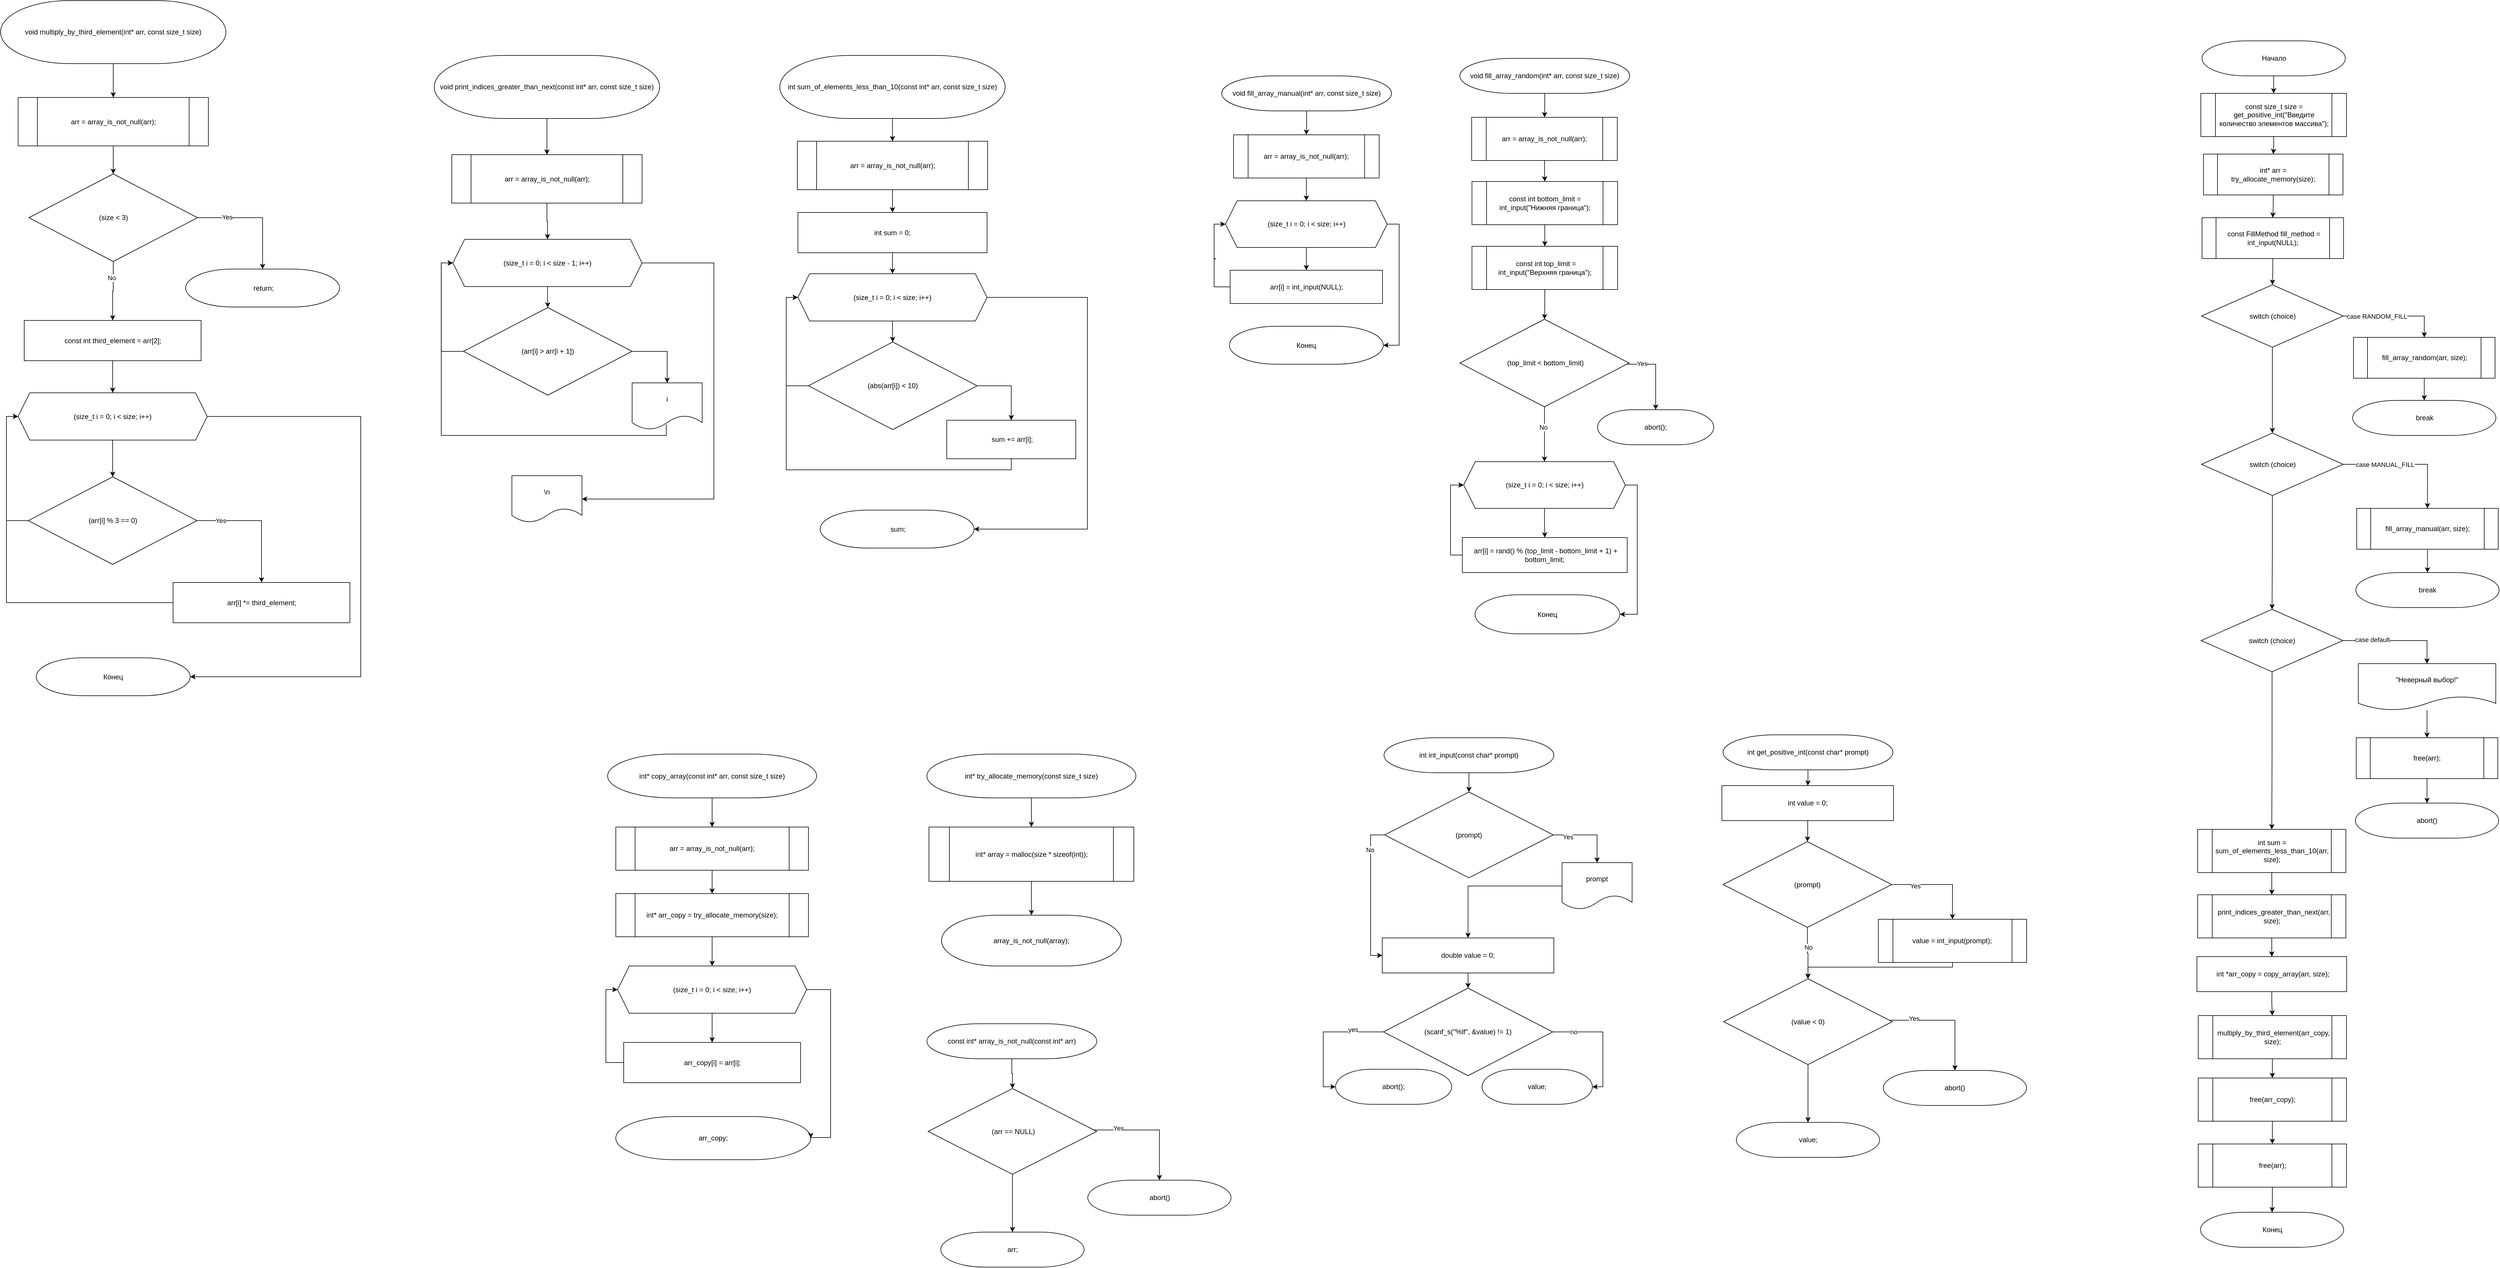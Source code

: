 <mxfile version="24.7.17">
  <diagram name="Страница — 1" id="hPPcrUByunXkYxeMK2Q-">
    <mxGraphModel dx="5378" dy="1770" grid="0" gridSize="10" guides="1" tooltips="1" connect="1" arrows="1" fold="1" page="0" pageScale="1" pageWidth="827" pageHeight="1169" math="0" shadow="0">
      <root>
        <mxCell id="0" />
        <mxCell id="1" parent="0" />
        <mxCell id="oDRff6TJp-jYX63QM0Q1-1" value="" style="edgeStyle=orthogonalEdgeStyle;rounded=0;orthogonalLoop=1;jettySize=auto;html=1;" parent="1" source="oDRff6TJp-jYX63QM0Q1-2" target="oDRff6TJp-jYX63QM0Q1-6" edge="1">
          <mxGeometry relative="1" as="geometry" />
        </mxCell>
        <mxCell id="oDRff6TJp-jYX63QM0Q1-2" value="const size_t size = get_positive_int(&quot;Введите количество элементов массива&quot;);" style="shape=process;whiteSpace=wrap;html=1;backgroundOutline=1;" parent="1" vertex="1">
          <mxGeometry x="1458.5" y="305" width="249.5" height="74" as="geometry" />
        </mxCell>
        <mxCell id="oDRff6TJp-jYX63QM0Q1-3" value="" style="edgeStyle=orthogonalEdgeStyle;rounded=0;orthogonalLoop=1;jettySize=auto;html=1;" parent="1" source="oDRff6TJp-jYX63QM0Q1-4" target="oDRff6TJp-jYX63QM0Q1-2" edge="1">
          <mxGeometry relative="1" as="geometry" />
        </mxCell>
        <mxCell id="oDRff6TJp-jYX63QM0Q1-4" value="Начало" style="strokeWidth=1;html=1;shape=mxgraph.flowchart.terminator;whiteSpace=wrap;" parent="1" vertex="1">
          <mxGeometry x="1460.5" y="215" width="245.5" height="60" as="geometry" />
        </mxCell>
        <mxCell id="oDRff6TJp-jYX63QM0Q1-5" value="" style="edgeStyle=orthogonalEdgeStyle;rounded=0;orthogonalLoop=1;jettySize=auto;html=1;" parent="1" source="oDRff6TJp-jYX63QM0Q1-6" target="oDRff6TJp-jYX63QM0Q1-8" edge="1">
          <mxGeometry relative="1" as="geometry" />
        </mxCell>
        <mxCell id="oDRff6TJp-jYX63QM0Q1-6" value="int* arr = try_allocate_memory(size);" style="shape=process;whiteSpace=wrap;html=1;backgroundOutline=1;" parent="1" vertex="1">
          <mxGeometry x="1463" y="409" width="239" height="70" as="geometry" />
        </mxCell>
        <mxCell id="oDRff6TJp-jYX63QM0Q1-49" style="edgeStyle=orthogonalEdgeStyle;rounded=0;orthogonalLoop=1;jettySize=auto;html=1;entryX=0.5;entryY=0;entryDx=0;entryDy=0;" parent="1" source="oDRff6TJp-jYX63QM0Q1-8" target="oDRff6TJp-jYX63QM0Q1-14" edge="1">
          <mxGeometry relative="1" as="geometry" />
        </mxCell>
        <mxCell id="oDRff6TJp-jYX63QM0Q1-8" value="&amp;nbsp;const FillMethod fill_method = int_input(NULL);" style="shape=process;whiteSpace=wrap;html=1;backgroundOutline=1;" parent="1" vertex="1">
          <mxGeometry x="1460.5" y="518" width="242.5" height="70" as="geometry" />
        </mxCell>
        <mxCell id="oDRff6TJp-jYX63QM0Q1-11" style="edgeStyle=orthogonalEdgeStyle;rounded=0;orthogonalLoop=1;jettySize=auto;html=1;entryX=0.5;entryY=0;entryDx=0;entryDy=0;" parent="1" source="oDRff6TJp-jYX63QM0Q1-14" target="oDRff6TJp-jYX63QM0Q1-16" edge="1">
          <mxGeometry relative="1" as="geometry" />
        </mxCell>
        <mxCell id="oDRff6TJp-jYX63QM0Q1-12" value="case RANDOM_FILL" style="edgeLabel;html=1;align=center;verticalAlign=middle;resizable=0;points=[];" parent="oDRff6TJp-jYX63QM0Q1-11" vertex="1" connectable="0">
          <mxGeometry x="-0.552" relative="1" as="geometry">
            <mxPoint x="18" as="offset" />
          </mxGeometry>
        </mxCell>
        <mxCell id="oDRff6TJp-jYX63QM0Q1-13" style="edgeStyle=orthogonalEdgeStyle;rounded=0;orthogonalLoop=1;jettySize=auto;html=1;entryX=0.5;entryY=0;entryDx=0;entryDy=0;" parent="1" source="oDRff6TJp-jYX63QM0Q1-14" target="oDRff6TJp-jYX63QM0Q1-21" edge="1">
          <mxGeometry relative="1" as="geometry" />
        </mxCell>
        <mxCell id="oDRff6TJp-jYX63QM0Q1-14" value="switch (choice)" style="rhombus;whiteSpace=wrap;html=1;" parent="1" vertex="1">
          <mxGeometry x="1459.5" y="633" width="243" height="107" as="geometry" />
        </mxCell>
        <mxCell id="oDRff6TJp-jYX63QM0Q1-15" value="" style="edgeStyle=orthogonalEdgeStyle;rounded=0;orthogonalLoop=1;jettySize=auto;html=1;" parent="1" source="oDRff6TJp-jYX63QM0Q1-16" target="oDRff6TJp-jYX63QM0Q1-17" edge="1">
          <mxGeometry relative="1" as="geometry" />
        </mxCell>
        <mxCell id="oDRff6TJp-jYX63QM0Q1-16" value="fill_array_random(arr, size);" style="shape=process;whiteSpace=wrap;html=1;backgroundOutline=1;" parent="1" vertex="1">
          <mxGeometry x="1720" y="723" width="242.5" height="70" as="geometry" />
        </mxCell>
        <mxCell id="oDRff6TJp-jYX63QM0Q1-17" value="break" style="strokeWidth=1;html=1;shape=mxgraph.flowchart.terminator;whiteSpace=wrap;" parent="1" vertex="1">
          <mxGeometry x="1718.5" y="831" width="245.5" height="60" as="geometry" />
        </mxCell>
        <mxCell id="oDRff6TJp-jYX63QM0Q1-18" style="edgeStyle=orthogonalEdgeStyle;rounded=0;orthogonalLoop=1;jettySize=auto;html=1;entryX=0.5;entryY=0;entryDx=0;entryDy=0;" parent="1" source="oDRff6TJp-jYX63QM0Q1-21" target="oDRff6TJp-jYX63QM0Q1-23" edge="1">
          <mxGeometry relative="1" as="geometry" />
        </mxCell>
        <mxCell id="oDRff6TJp-jYX63QM0Q1-19" value="case&amp;nbsp;MANUAL_FILL" style="edgeLabel;html=1;align=center;verticalAlign=middle;resizable=0;points=[];" parent="oDRff6TJp-jYX63QM0Q1-18" vertex="1" connectable="0">
          <mxGeometry x="-0.607" y="-1" relative="1" as="geometry">
            <mxPoint x="28" y="-1" as="offset" />
          </mxGeometry>
        </mxCell>
        <mxCell id="oDRff6TJp-jYX63QM0Q1-20" style="edgeStyle=orthogonalEdgeStyle;rounded=0;orthogonalLoop=1;jettySize=auto;html=1;entryX=0.5;entryY=0;entryDx=0;entryDy=0;" parent="1" source="oDRff6TJp-jYX63QM0Q1-21" target="oDRff6TJp-jYX63QM0Q1-34" edge="1">
          <mxGeometry relative="1" as="geometry">
            <mxPoint x="1581" y="1181" as="targetPoint" />
          </mxGeometry>
        </mxCell>
        <mxCell id="oDRff6TJp-jYX63QM0Q1-21" value="switch (choice)" style="rhombus;whiteSpace=wrap;html=1;" parent="1" vertex="1">
          <mxGeometry x="1459.5" y="887" width="243" height="107" as="geometry" />
        </mxCell>
        <mxCell id="oDRff6TJp-jYX63QM0Q1-22" value="" style="edgeStyle=orthogonalEdgeStyle;rounded=0;orthogonalLoop=1;jettySize=auto;html=1;" parent="1" source="oDRff6TJp-jYX63QM0Q1-23" target="oDRff6TJp-jYX63QM0Q1-24" edge="1">
          <mxGeometry relative="1" as="geometry" />
        </mxCell>
        <mxCell id="oDRff6TJp-jYX63QM0Q1-23" value="fill_array_manual(arr, size);" style="shape=process;whiteSpace=wrap;html=1;backgroundOutline=1;" parent="1" vertex="1">
          <mxGeometry x="1725.5" y="1016" width="242.5" height="70" as="geometry" />
        </mxCell>
        <mxCell id="oDRff6TJp-jYX63QM0Q1-24" value="break" style="strokeWidth=1;html=1;shape=mxgraph.flowchart.terminator;whiteSpace=wrap;" parent="1" vertex="1">
          <mxGeometry x="1724" y="1126" width="245.5" height="60" as="geometry" />
        </mxCell>
        <mxCell id="oDRff6TJp-jYX63QM0Q1-32" style="edgeStyle=orthogonalEdgeStyle;rounded=0;orthogonalLoop=1;jettySize=auto;html=1;entryX=0.5;entryY=0;entryDx=0;entryDy=0;" parent="1" source="oDRff6TJp-jYX63QM0Q1-34" target="oDRff6TJp-jYX63QM0Q1-37" edge="1">
          <mxGeometry relative="1" as="geometry" />
        </mxCell>
        <mxCell id="oDRff6TJp-jYX63QM0Q1-33" value="case&amp;nbsp;default" style="edgeLabel;html=1;align=center;verticalAlign=middle;resizable=0;points=[];" parent="oDRff6TJp-jYX63QM0Q1-32" vertex="1" connectable="0">
          <mxGeometry x="-0.46" y="2" relative="1" as="geometry">
            <mxPoint as="offset" />
          </mxGeometry>
        </mxCell>
        <mxCell id="oDRff6TJp-jYX63QM0Q1-48" style="edgeStyle=orthogonalEdgeStyle;rounded=0;orthogonalLoop=1;jettySize=auto;html=1;entryX=0.5;entryY=0;entryDx=0;entryDy=0;" parent="1" source="oDRff6TJp-jYX63QM0Q1-34" target="oDRff6TJp-jYX63QM0Q1-42" edge="1">
          <mxGeometry relative="1" as="geometry" />
        </mxCell>
        <mxCell id="oDRff6TJp-jYX63QM0Q1-34" value="switch (choice)" style="rhombus;whiteSpace=wrap;html=1;" parent="1" vertex="1">
          <mxGeometry x="1459" y="1189" width="243" height="107" as="geometry" />
        </mxCell>
        <mxCell id="oDRff6TJp-jYX63QM0Q1-35" value="abort()" style="strokeWidth=1;html=1;shape=mxgraph.flowchart.terminator;whiteSpace=wrap;" parent="1" vertex="1">
          <mxGeometry x="1723.25" y="1521" width="245.5" height="60" as="geometry" />
        </mxCell>
        <mxCell id="oDRff6TJp-jYX63QM0Q1-39" value="" style="edgeStyle=orthogonalEdgeStyle;rounded=0;orthogonalLoop=1;jettySize=auto;html=1;" parent="1" source="oDRff6TJp-jYX63QM0Q1-37" target="oDRff6TJp-jYX63QM0Q1-38" edge="1">
          <mxGeometry relative="1" as="geometry" />
        </mxCell>
        <mxCell id="oDRff6TJp-jYX63QM0Q1-37" value="&quot;Неверный выбор!&quot;" style="shape=document;whiteSpace=wrap;html=1;boundedLbl=1;" parent="1" vertex="1">
          <mxGeometry x="1728.25" y="1282" width="235.5" height="80" as="geometry" />
        </mxCell>
        <mxCell id="oDRff6TJp-jYX63QM0Q1-40" value="" style="edgeStyle=orthogonalEdgeStyle;rounded=0;orthogonalLoop=1;jettySize=auto;html=1;" parent="1" source="oDRff6TJp-jYX63QM0Q1-38" target="oDRff6TJp-jYX63QM0Q1-35" edge="1">
          <mxGeometry relative="1" as="geometry" />
        </mxCell>
        <mxCell id="oDRff6TJp-jYX63QM0Q1-38" value="free(arr);" style="shape=process;whiteSpace=wrap;html=1;backgroundOutline=1;" parent="1" vertex="1">
          <mxGeometry x="1724.75" y="1409" width="242.5" height="70" as="geometry" />
        </mxCell>
        <mxCell id="SuWCMkgDWaGA-AktDyC3-1" value="" style="edgeStyle=orthogonalEdgeStyle;rounded=0;orthogonalLoop=1;jettySize=auto;html=1;" edge="1" parent="1" source="oDRff6TJp-jYX63QM0Q1-42" target="oDRff6TJp-jYX63QM0Q1-43">
          <mxGeometry relative="1" as="geometry" />
        </mxCell>
        <mxCell id="oDRff6TJp-jYX63QM0Q1-42" value="int sum = sum_of_elements_less_than_10(arr, size);" style="shape=process;whiteSpace=wrap;html=1;backgroundOutline=1;" parent="1" vertex="1">
          <mxGeometry x="1453" y="1566" width="254" height="74" as="geometry" />
        </mxCell>
        <mxCell id="SuWCMkgDWaGA-AktDyC3-2" value="" style="edgeStyle=orthogonalEdgeStyle;rounded=0;orthogonalLoop=1;jettySize=auto;html=1;" edge="1" parent="1" source="oDRff6TJp-jYX63QM0Q1-43" target="oDRff6TJp-jYX63QM0Q1-45">
          <mxGeometry relative="1" as="geometry" />
        </mxCell>
        <mxCell id="oDRff6TJp-jYX63QM0Q1-43" value="&amp;nbsp; print_indices_greater_than_next(arr, size);" style="shape=process;whiteSpace=wrap;html=1;backgroundOutline=1;" parent="1" vertex="1">
          <mxGeometry x="1453" y="1678" width="254" height="74" as="geometry" />
        </mxCell>
        <mxCell id="SuWCMkgDWaGA-AktDyC3-4" value="" style="edgeStyle=orthogonalEdgeStyle;rounded=0;orthogonalLoop=1;jettySize=auto;html=1;" edge="1" parent="1" source="oDRff6TJp-jYX63QM0Q1-44" target="oDRff6TJp-jYX63QM0Q1-46">
          <mxGeometry relative="1" as="geometry" />
        </mxCell>
        <mxCell id="oDRff6TJp-jYX63QM0Q1-44" value="&amp;nbsp;multiply_by_third_element(arr_copy, size);" style="shape=process;whiteSpace=wrap;html=1;backgroundOutline=1;" parent="1" vertex="1">
          <mxGeometry x="1454" y="1885" width="254" height="74" as="geometry" />
        </mxCell>
        <mxCell id="SuWCMkgDWaGA-AktDyC3-3" value="" style="edgeStyle=orthogonalEdgeStyle;rounded=0;orthogonalLoop=1;jettySize=auto;html=1;" edge="1" parent="1" source="oDRff6TJp-jYX63QM0Q1-45" target="oDRff6TJp-jYX63QM0Q1-44">
          <mxGeometry relative="1" as="geometry" />
        </mxCell>
        <mxCell id="oDRff6TJp-jYX63QM0Q1-45" value="&amp;nbsp;int *arr_copy = copy_array(arr, size);" style="rounded=0;whiteSpace=wrap;html=1;" parent="1" vertex="1">
          <mxGeometry x="1451.75" y="1784" width="256.5" height="60" as="geometry" />
        </mxCell>
        <mxCell id="SuWCMkgDWaGA-AktDyC3-5" value="" style="edgeStyle=orthogonalEdgeStyle;rounded=0;orthogonalLoop=1;jettySize=auto;html=1;" edge="1" parent="1" source="oDRff6TJp-jYX63QM0Q1-46" target="oDRff6TJp-jYX63QM0Q1-47">
          <mxGeometry relative="1" as="geometry" />
        </mxCell>
        <mxCell id="oDRff6TJp-jYX63QM0Q1-46" value="free(arr_copy);" style="shape=process;whiteSpace=wrap;html=1;backgroundOutline=1;" parent="1" vertex="1">
          <mxGeometry x="1454" y="1992" width="254" height="74" as="geometry" />
        </mxCell>
        <mxCell id="SuWCMkgDWaGA-AktDyC3-7" value="" style="edgeStyle=orthogonalEdgeStyle;rounded=0;orthogonalLoop=1;jettySize=auto;html=1;" edge="1" parent="1" source="oDRff6TJp-jYX63QM0Q1-47" target="SuWCMkgDWaGA-AktDyC3-6">
          <mxGeometry relative="1" as="geometry" />
        </mxCell>
        <mxCell id="oDRff6TJp-jYX63QM0Q1-47" value="free(arr);" style="shape=process;whiteSpace=wrap;html=1;backgroundOutline=1;" parent="1" vertex="1">
          <mxGeometry x="1454" y="2105" width="254" height="74" as="geometry" />
        </mxCell>
        <mxCell id="oDRff6TJp-jYX63QM0Q1-50" style="edgeStyle=orthogonalEdgeStyle;rounded=0;orthogonalLoop=1;jettySize=auto;html=1;entryX=1;entryY=0.5;entryDx=0;entryDy=0;exitX=1;exitY=0.5;exitDx=0;exitDy=0;entryPerimeter=0;" parent="1" source="oDRff6TJp-jYX63QM0Q1-54" target="oDRff6TJp-jYX63QM0Q1-58" edge="1">
          <mxGeometry relative="1" as="geometry">
            <mxPoint x="341.56" y="1919" as="sourcePoint" />
            <mxPoint x="411.56" y="2099" as="targetPoint" />
            <Array as="points">
              <mxPoint x="434.06" y="1913" />
              <mxPoint x="434.06" y="2007" />
            </Array>
          </mxGeometry>
        </mxCell>
        <mxCell id="oDRff6TJp-jYX63QM0Q1-51" value="no" style="edgeLabel;html=1;align=center;verticalAlign=middle;resizable=0;points=[];" parent="oDRff6TJp-jYX63QM0Q1-50" vertex="1" connectable="0">
          <mxGeometry x="-0.638" relative="1" as="geometry">
            <mxPoint as="offset" />
          </mxGeometry>
        </mxCell>
        <mxCell id="oDRff6TJp-jYX63QM0Q1-52" style="edgeStyle=orthogonalEdgeStyle;rounded=0;orthogonalLoop=1;jettySize=auto;html=1;entryX=0;entryY=0.5;entryDx=0;entryDy=0;exitX=0;exitY=0.5;exitDx=0;exitDy=0;entryPerimeter=0;" parent="1" source="oDRff6TJp-jYX63QM0Q1-54" target="oDRff6TJp-jYX63QM0Q1-57" edge="1">
          <mxGeometry relative="1" as="geometry">
            <mxPoint x="61.56" y="1919" as="sourcePoint" />
            <mxPoint x="-13.44" y="2099" as="targetPoint" />
            <Array as="points">
              <mxPoint x="-44.94" y="1913" />
              <mxPoint x="-44.94" y="2007" />
            </Array>
          </mxGeometry>
        </mxCell>
        <mxCell id="oDRff6TJp-jYX63QM0Q1-53" value="yes" style="edgeLabel;html=1;align=center;verticalAlign=middle;resizable=0;points=[];" parent="oDRff6TJp-jYX63QM0Q1-52" vertex="1" connectable="0">
          <mxGeometry x="-0.517" y="-4" relative="1" as="geometry">
            <mxPoint as="offset" />
          </mxGeometry>
        </mxCell>
        <mxCell id="oDRff6TJp-jYX63QM0Q1-54" value="(scanf_s(&quot;%lf&quot;, &amp;amp;value) != 1)" style="rhombus;whiteSpace=wrap;html=1;" parent="1" vertex="1">
          <mxGeometry x="58.06" y="1838" width="290" height="150" as="geometry" />
        </mxCell>
        <mxCell id="oDRff6TJp-jYX63QM0Q1-68" value="" style="edgeStyle=orthogonalEdgeStyle;rounded=0;orthogonalLoop=1;jettySize=auto;html=1;" parent="1" source="oDRff6TJp-jYX63QM0Q1-56" target="oDRff6TJp-jYX63QM0Q1-61" edge="1">
          <mxGeometry relative="1" as="geometry" />
        </mxCell>
        <mxCell id="oDRff6TJp-jYX63QM0Q1-56" value="&lt;div style=&quot;background-color: rgb(255, 255, 255);&quot;&gt;&lt;pre style=&quot;&quot;&gt;&lt;font style=&quot;&quot;&gt;&lt;font face=&quot;Helvetica&quot;&gt;&lt;span style=&quot;white-space: normal;&quot;&gt;int int_input(const char* prompt)&lt;/span&gt;&lt;/font&gt;&lt;font face=&quot;JetBrains Mono, monospace&quot; color=&quot;#202020&quot;&gt;&lt;br&gt;&lt;/font&gt;&lt;/font&gt;&lt;/pre&gt;&lt;/div&gt;" style="strokeWidth=1;html=1;shape=mxgraph.flowchart.terminator;whiteSpace=wrap;" parent="1" vertex="1">
          <mxGeometry x="59.06" y="1409" width="291" height="60" as="geometry" />
        </mxCell>
        <mxCell id="oDRff6TJp-jYX63QM0Q1-57" value="&lt;font style=&quot;font-size: 12px;&quot;&gt;abort();&lt;/font&gt;" style="strokeWidth=1;html=1;shape=mxgraph.flowchart.terminator;whiteSpace=wrap;" parent="1" vertex="1">
          <mxGeometry x="-23.94" y="1977" width="199" height="60" as="geometry" />
        </mxCell>
        <mxCell id="oDRff6TJp-jYX63QM0Q1-58" value="&lt;font style=&quot;font-size: 12px;&quot;&gt;value;&lt;/font&gt;" style="strokeWidth=1;html=1;shape=mxgraph.flowchart.terminator;whiteSpace=wrap;" parent="1" vertex="1">
          <mxGeometry x="227.06" y="1977" width="189" height="60" as="geometry" />
        </mxCell>
        <mxCell id="oDRff6TJp-jYX63QM0Q1-59" value="" style="edgeStyle=orthogonalEdgeStyle;rounded=0;orthogonalLoop=1;jettySize=auto;html=1;" parent="1" source="oDRff6TJp-jYX63QM0Q1-60" target="oDRff6TJp-jYX63QM0Q1-54" edge="1">
          <mxGeometry relative="1" as="geometry" />
        </mxCell>
        <mxCell id="oDRff6TJp-jYX63QM0Q1-60" value="double value = 0;" style="rounded=0;whiteSpace=wrap;html=1;" parent="1" vertex="1">
          <mxGeometry x="56.06" y="1752" width="294" height="60" as="geometry" />
        </mxCell>
        <mxCell id="oDRff6TJp-jYX63QM0Q1-63" style="edgeStyle=orthogonalEdgeStyle;rounded=0;orthogonalLoop=1;jettySize=auto;html=1;entryX=0.5;entryY=0;entryDx=0;entryDy=0;" parent="1" source="oDRff6TJp-jYX63QM0Q1-61" target="oDRff6TJp-jYX63QM0Q1-62" edge="1">
          <mxGeometry relative="1" as="geometry" />
        </mxCell>
        <mxCell id="oDRff6TJp-jYX63QM0Q1-64" value="Yes" style="edgeLabel;html=1;align=center;verticalAlign=middle;resizable=0;points=[];" parent="oDRff6TJp-jYX63QM0Q1-63" vertex="1" connectable="0">
          <mxGeometry x="-0.591" y="-3" relative="1" as="geometry">
            <mxPoint as="offset" />
          </mxGeometry>
        </mxCell>
        <mxCell id="oDRff6TJp-jYX63QM0Q1-66" style="edgeStyle=orthogonalEdgeStyle;rounded=0;orthogonalLoop=1;jettySize=auto;html=1;entryX=0;entryY=0.5;entryDx=0;entryDy=0;" parent="1" source="oDRff6TJp-jYX63QM0Q1-61" target="oDRff6TJp-jYX63QM0Q1-60" edge="1">
          <mxGeometry relative="1" as="geometry">
            <Array as="points">
              <mxPoint x="36.11" y="1576" />
              <mxPoint x="36.11" y="1782" />
            </Array>
          </mxGeometry>
        </mxCell>
        <mxCell id="oDRff6TJp-jYX63QM0Q1-67" value="No" style="edgeLabel;html=1;align=center;verticalAlign=middle;resizable=0;points=[];" parent="oDRff6TJp-jYX63QM0Q1-66" vertex="1" connectable="0">
          <mxGeometry x="-0.603" y="-1" relative="1" as="geometry">
            <mxPoint as="offset" />
          </mxGeometry>
        </mxCell>
        <mxCell id="oDRff6TJp-jYX63QM0Q1-61" value="(prompt)" style="rhombus;whiteSpace=wrap;html=1;" parent="1" vertex="1">
          <mxGeometry x="60.03" y="1502" width="289.05" height="147" as="geometry" />
        </mxCell>
        <mxCell id="oDRff6TJp-jYX63QM0Q1-65" style="edgeStyle=orthogonalEdgeStyle;rounded=0;orthogonalLoop=1;jettySize=auto;html=1;entryX=0.5;entryY=0;entryDx=0;entryDy=0;" parent="1" source="oDRff6TJp-jYX63QM0Q1-62" target="oDRff6TJp-jYX63QM0Q1-60" edge="1">
          <mxGeometry relative="1" as="geometry" />
        </mxCell>
        <mxCell id="oDRff6TJp-jYX63QM0Q1-62" value="prompt" style="shape=document;whiteSpace=wrap;html=1;boundedLbl=1;" parent="1" vertex="1">
          <mxGeometry x="364.11" y="1623" width="120" height="80" as="geometry" />
        </mxCell>
        <mxCell id="oDRff6TJp-jYX63QM0Q1-90" value="" style="edgeStyle=orthogonalEdgeStyle;rounded=0;orthogonalLoop=1;jettySize=auto;html=1;" parent="1" source="oDRff6TJp-jYX63QM0Q1-69" target="oDRff6TJp-jYX63QM0Q1-89" edge="1">
          <mxGeometry relative="1" as="geometry" />
        </mxCell>
        <mxCell id="oDRff6TJp-jYX63QM0Q1-69" value="&lt;div style=&quot;background-color: rgb(255, 255, 255);&quot;&gt;&lt;pre style=&quot;&quot;&gt;&lt;font style=&quot;&quot;&gt;&lt;font face=&quot;Helvetica&quot;&gt;&lt;span style=&quot;white-space: normal;&quot;&gt;void fill_array_random(int* arr, const size_t size)&lt;/span&gt;&lt;/font&gt;&lt;font face=&quot;JetBrains Mono, monospace&quot; color=&quot;#202020&quot;&gt;&lt;br&gt;&lt;/font&gt;&lt;/font&gt;&lt;/pre&gt;&lt;/div&gt;" style="strokeWidth=1;html=1;shape=mxgraph.flowchart.terminator;whiteSpace=wrap;" parent="1" vertex="1">
          <mxGeometry x="189" y="245" width="291" height="60" as="geometry" />
        </mxCell>
        <mxCell id="oDRff6TJp-jYX63QM0Q1-73" value="" style="edgeStyle=orthogonalEdgeStyle;rounded=0;orthogonalLoop=1;jettySize=auto;html=1;" parent="1" source="oDRff6TJp-jYX63QM0Q1-70" target="oDRff6TJp-jYX63QM0Q1-72" edge="1">
          <mxGeometry relative="1" as="geometry" />
        </mxCell>
        <mxCell id="oDRff6TJp-jYX63QM0Q1-70" value="const int bottom_limit = int_input(&quot;Нижняя граница&quot;);" style="shape=process;whiteSpace=wrap;html=1;backgroundOutline=1;" parent="1" vertex="1">
          <mxGeometry x="209.75" y="456" width="249.5" height="74" as="geometry" />
        </mxCell>
        <mxCell id="oDRff6TJp-jYX63QM0Q1-79" value="" style="edgeStyle=orthogonalEdgeStyle;rounded=0;orthogonalLoop=1;jettySize=auto;html=1;" parent="1" source="oDRff6TJp-jYX63QM0Q1-72" target="oDRff6TJp-jYX63QM0Q1-75" edge="1">
          <mxGeometry relative="1" as="geometry" />
        </mxCell>
        <mxCell id="oDRff6TJp-jYX63QM0Q1-72" value="&amp;nbsp;const int top_limit = int_input(&quot;Верхняя граница&quot;);" style="shape=process;whiteSpace=wrap;html=1;backgroundOutline=1;" parent="1" vertex="1">
          <mxGeometry x="209.75" y="567" width="249.5" height="74" as="geometry" />
        </mxCell>
        <mxCell id="oDRff6TJp-jYX63QM0Q1-84" style="edgeStyle=orthogonalEdgeStyle;rounded=0;orthogonalLoop=1;jettySize=auto;html=1;" parent="1" source="oDRff6TJp-jYX63QM0Q1-75" target="oDRff6TJp-jYX63QM0Q1-80" edge="1">
          <mxGeometry relative="1" as="geometry" />
        </mxCell>
        <mxCell id="oDRff6TJp-jYX63QM0Q1-86" value="No" style="edgeLabel;html=1;align=center;verticalAlign=middle;resizable=0;points=[];" parent="oDRff6TJp-jYX63QM0Q1-84" vertex="1" connectable="0">
          <mxGeometry x="-0.255" y="-2" relative="1" as="geometry">
            <mxPoint as="offset" />
          </mxGeometry>
        </mxCell>
        <mxCell id="oDRff6TJp-jYX63QM0Q1-75" value="&amp;nbsp;(top_limit &amp;lt; bottom_limit)" style="rhombus;whiteSpace=wrap;html=1;" parent="1" vertex="1">
          <mxGeometry x="189" y="692" width="290" height="150" as="geometry" />
        </mxCell>
        <mxCell id="oDRff6TJp-jYX63QM0Q1-76" value="&lt;font style=&quot;font-size: 12px;&quot;&gt;abort();&lt;/font&gt;" style="strokeWidth=1;html=1;shape=mxgraph.flowchart.terminator;whiteSpace=wrap;" parent="1" vertex="1">
          <mxGeometry x="425.0" y="847" width="199" height="60" as="geometry" />
        </mxCell>
        <mxCell id="oDRff6TJp-jYX63QM0Q1-77" style="edgeStyle=orthogonalEdgeStyle;rounded=0;orthogonalLoop=1;jettySize=auto;html=1;entryX=0.5;entryY=0;entryDx=0;entryDy=0;entryPerimeter=0;" parent="1" source="oDRff6TJp-jYX63QM0Q1-75" target="oDRff6TJp-jYX63QM0Q1-76" edge="1">
          <mxGeometry relative="1" as="geometry">
            <Array as="points">
              <mxPoint x="525" y="769" />
            </Array>
          </mxGeometry>
        </mxCell>
        <mxCell id="oDRff6TJp-jYX63QM0Q1-85" value="Yes" style="edgeLabel;html=1;align=center;verticalAlign=middle;resizable=0;points=[];" parent="oDRff6TJp-jYX63QM0Q1-77" vertex="1" connectable="0">
          <mxGeometry x="-0.594" y="1" relative="1" as="geometry">
            <mxPoint as="offset" />
          </mxGeometry>
        </mxCell>
        <mxCell id="oDRff6TJp-jYX63QM0Q1-82" value="" style="edgeStyle=orthogonalEdgeStyle;rounded=0;orthogonalLoop=1;jettySize=auto;html=1;" parent="1" source="oDRff6TJp-jYX63QM0Q1-80" target="oDRff6TJp-jYX63QM0Q1-81" edge="1">
          <mxGeometry relative="1" as="geometry" />
        </mxCell>
        <mxCell id="oDRff6TJp-jYX63QM0Q1-80" value="(size_t i = 0; i &amp;lt; size; i++)" style="shape=hexagon;perimeter=hexagonPerimeter2;whiteSpace=wrap;html=1;fixedSize=1;" parent="1" vertex="1">
          <mxGeometry x="195.5" y="936" width="277" height="80" as="geometry" />
        </mxCell>
        <mxCell id="oDRff6TJp-jYX63QM0Q1-83" style="edgeStyle=orthogonalEdgeStyle;rounded=0;orthogonalLoop=1;jettySize=auto;html=1;entryX=0;entryY=0.5;entryDx=0;entryDy=0;" parent="1" source="oDRff6TJp-jYX63QM0Q1-81" target="oDRff6TJp-jYX63QM0Q1-80" edge="1">
          <mxGeometry relative="1" as="geometry">
            <Array as="points">
              <mxPoint x="173" y="1096" />
              <mxPoint x="173" y="976" />
            </Array>
          </mxGeometry>
        </mxCell>
        <mxCell id="oDRff6TJp-jYX63QM0Q1-81" value="&amp;nbsp;arr[i] = rand() % (top_limit - bottom_limit + 1) + bottom_limit;" style="rounded=0;whiteSpace=wrap;html=1;" parent="1" vertex="1">
          <mxGeometry x="193.25" y="1066" width="282.5" height="60" as="geometry" />
        </mxCell>
        <mxCell id="oDRff6TJp-jYX63QM0Q1-87" value="&lt;font style=&quot;font-size: 12px;&quot;&gt;Конец&lt;/font&gt;" style="strokeWidth=1;html=1;shape=mxgraph.flowchart.terminator;whiteSpace=wrap;" parent="1" vertex="1">
          <mxGeometry x="215" y="1164" width="248" height="67" as="geometry" />
        </mxCell>
        <mxCell id="oDRff6TJp-jYX63QM0Q1-88" style="edgeStyle=orthogonalEdgeStyle;rounded=0;orthogonalLoop=1;jettySize=auto;html=1;entryX=1;entryY=0.5;entryDx=0;entryDy=0;entryPerimeter=0;" parent="1" source="oDRff6TJp-jYX63QM0Q1-80" target="oDRff6TJp-jYX63QM0Q1-87" edge="1">
          <mxGeometry relative="1" as="geometry">
            <Array as="points">
              <mxPoint x="493" y="976" />
              <mxPoint x="493" y="1198" />
            </Array>
          </mxGeometry>
        </mxCell>
        <mxCell id="oDRff6TJp-jYX63QM0Q1-91" value="" style="edgeStyle=orthogonalEdgeStyle;rounded=0;orthogonalLoop=1;jettySize=auto;html=1;" parent="1" source="oDRff6TJp-jYX63QM0Q1-89" target="oDRff6TJp-jYX63QM0Q1-70" edge="1">
          <mxGeometry relative="1" as="geometry" />
        </mxCell>
        <mxCell id="oDRff6TJp-jYX63QM0Q1-89" value="arr = array_is_not_null(arr);" style="shape=process;whiteSpace=wrap;html=1;backgroundOutline=1;" parent="1" vertex="1">
          <mxGeometry x="209.25" y="346" width="249.5" height="74" as="geometry" />
        </mxCell>
        <mxCell id="oDRff6TJp-jYX63QM0Q1-92" value="" style="edgeStyle=orthogonalEdgeStyle;rounded=0;orthogonalLoop=1;jettySize=auto;html=1;" parent="1" source="oDRff6TJp-jYX63QM0Q1-93" target="oDRff6TJp-jYX63QM0Q1-94" edge="1">
          <mxGeometry relative="1" as="geometry" />
        </mxCell>
        <mxCell id="oDRff6TJp-jYX63QM0Q1-93" value="&lt;div style=&quot;background-color: rgb(255, 255, 255);&quot;&gt;&lt;pre style=&quot;&quot;&gt;&lt;font style=&quot;&quot;&gt;&lt;font face=&quot;Helvetica&quot;&gt;&lt;span style=&quot;white-space: normal;&quot;&gt;void fill_array_manual(int* arr, const size_t size)&lt;/span&gt;&lt;/font&gt;&lt;font face=&quot;JetBrains Mono, monospace&quot; color=&quot;#202020&quot;&gt;&lt;br&gt;&lt;/font&gt;&lt;/font&gt;&lt;/pre&gt;&lt;/div&gt;" style="strokeWidth=1;html=1;shape=mxgraph.flowchart.terminator;whiteSpace=wrap;" parent="1" vertex="1">
          <mxGeometry x="-219" y="275" width="291" height="60" as="geometry" />
        </mxCell>
        <mxCell id="oDRff6TJp-jYX63QM0Q1-97" value="" style="edgeStyle=orthogonalEdgeStyle;rounded=0;orthogonalLoop=1;jettySize=auto;html=1;" parent="1" source="oDRff6TJp-jYX63QM0Q1-94" target="oDRff6TJp-jYX63QM0Q1-95" edge="1">
          <mxGeometry relative="1" as="geometry" />
        </mxCell>
        <mxCell id="oDRff6TJp-jYX63QM0Q1-94" value="arr = array_is_not_null(arr);" style="shape=process;whiteSpace=wrap;html=1;backgroundOutline=1;" parent="1" vertex="1">
          <mxGeometry x="-198.75" y="376" width="249.5" height="74" as="geometry" />
        </mxCell>
        <mxCell id="oDRff6TJp-jYX63QM0Q1-98" value="" style="edgeStyle=orthogonalEdgeStyle;rounded=0;orthogonalLoop=1;jettySize=auto;html=1;" parent="1" source="oDRff6TJp-jYX63QM0Q1-95" target="oDRff6TJp-jYX63QM0Q1-96" edge="1">
          <mxGeometry relative="1" as="geometry" />
        </mxCell>
        <mxCell id="oDRff6TJp-jYX63QM0Q1-95" value="(size_t i = 0; i &amp;lt; size; i++)" style="shape=hexagon;perimeter=hexagonPerimeter2;whiteSpace=wrap;html=1;fixedSize=1;" parent="1" vertex="1">
          <mxGeometry x="-212.5" y="489" width="277" height="80" as="geometry" />
        </mxCell>
        <mxCell id="oDRff6TJp-jYX63QM0Q1-119" style="edgeStyle=orthogonalEdgeStyle;rounded=0;orthogonalLoop=1;jettySize=auto;html=1;entryX=0;entryY=0.5;entryDx=0;entryDy=0;" parent="1" source="oDRff6TJp-jYX63QM0Q1-96" target="oDRff6TJp-jYX63QM0Q1-95" edge="1">
          <mxGeometry relative="1" as="geometry">
            <Array as="points">
              <mxPoint x="-232" y="637" />
              <mxPoint x="-232" y="588" />
              <mxPoint x="-230" y="588" />
              <mxPoint x="-230" y="589" />
              <mxPoint x="-232" y="589" />
              <mxPoint x="-232" y="529" />
            </Array>
          </mxGeometry>
        </mxCell>
        <mxCell id="oDRff6TJp-jYX63QM0Q1-96" value="arr[i] = int_input(NULL);" style="rounded=0;whiteSpace=wrap;html=1;" parent="1" vertex="1">
          <mxGeometry x="-204.5" y="608" width="261" height="57" as="geometry" />
        </mxCell>
        <mxCell id="oDRff6TJp-jYX63QM0Q1-100" value="Конец" style="strokeWidth=1;html=1;shape=mxgraph.flowchart.terminator;whiteSpace=wrap;" parent="1" vertex="1">
          <mxGeometry x="-205.87" y="704" width="263.75" height="65" as="geometry" />
        </mxCell>
        <mxCell id="oDRff6TJp-jYX63QM0Q1-101" style="edgeStyle=orthogonalEdgeStyle;rounded=0;orthogonalLoop=1;jettySize=auto;html=1;entryX=1;entryY=0.5;entryDx=0;entryDy=0;entryPerimeter=0;" parent="1" source="oDRff6TJp-jYX63QM0Q1-95" target="oDRff6TJp-jYX63QM0Q1-100" edge="1">
          <mxGeometry relative="1" as="geometry">
            <Array as="points">
              <mxPoint x="85" y="529" />
              <mxPoint x="85" y="737" />
            </Array>
          </mxGeometry>
        </mxCell>
        <mxCell id="oDRff6TJp-jYX63QM0Q1-104" value="" style="edgeStyle=orthogonalEdgeStyle;rounded=0;orthogonalLoop=1;jettySize=auto;html=1;" parent="1" source="oDRff6TJp-jYX63QM0Q1-102" target="oDRff6TJp-jYX63QM0Q1-103" edge="1">
          <mxGeometry relative="1" as="geometry" />
        </mxCell>
        <mxCell id="oDRff6TJp-jYX63QM0Q1-102" value="&lt;div style=&quot;background-color: rgb(255, 255, 255);&quot;&gt;&lt;pre style=&quot;&quot;&gt;&lt;font style=&quot;&quot;&gt;&lt;font face=&quot;Helvetica&quot;&gt;&lt;span style=&quot;white-space: normal;&quot;&gt;int sum_of_elements_less_than_10(const int* arr, const size_t size)&lt;/span&gt;&lt;/font&gt;&lt;font face=&quot;JetBrains Mono, monospace&quot; color=&quot;#202020&quot;&gt;&lt;br&gt;&lt;/font&gt;&lt;/font&gt;&lt;/pre&gt;&lt;/div&gt;" style="strokeWidth=1;html=1;shape=mxgraph.flowchart.terminator;whiteSpace=wrap;" parent="1" vertex="1">
          <mxGeometry x="-976" y="240" width="386" height="108" as="geometry" />
        </mxCell>
        <mxCell id="oDRff6TJp-jYX63QM0Q1-106" value="" style="edgeStyle=orthogonalEdgeStyle;rounded=0;orthogonalLoop=1;jettySize=auto;html=1;" parent="1" source="oDRff6TJp-jYX63QM0Q1-103" target="oDRff6TJp-jYX63QM0Q1-105" edge="1">
          <mxGeometry relative="1" as="geometry" />
        </mxCell>
        <mxCell id="oDRff6TJp-jYX63QM0Q1-103" value="arr = array_is_not_null(arr);" style="shape=process;whiteSpace=wrap;html=1;backgroundOutline=1;" parent="1" vertex="1">
          <mxGeometry x="-946" y="387" width="326" height="83" as="geometry" />
        </mxCell>
        <mxCell id="oDRff6TJp-jYX63QM0Q1-108" value="" style="edgeStyle=orthogonalEdgeStyle;rounded=0;orthogonalLoop=1;jettySize=auto;html=1;" parent="1" source="oDRff6TJp-jYX63QM0Q1-105" target="oDRff6TJp-jYX63QM0Q1-107" edge="1">
          <mxGeometry relative="1" as="geometry" />
        </mxCell>
        <mxCell id="oDRff6TJp-jYX63QM0Q1-105" value="int sum = 0;" style="rounded=0;whiteSpace=wrap;html=1;" parent="1" vertex="1">
          <mxGeometry x="-945" y="509" width="324" height="69" as="geometry" />
        </mxCell>
        <mxCell id="oDRff6TJp-jYX63QM0Q1-110" value="" style="edgeStyle=orthogonalEdgeStyle;rounded=0;orthogonalLoop=1;jettySize=auto;html=1;" parent="1" source="oDRff6TJp-jYX63QM0Q1-107" target="oDRff6TJp-jYX63QM0Q1-109" edge="1">
          <mxGeometry relative="1" as="geometry" />
        </mxCell>
        <mxCell id="oDRff6TJp-jYX63QM0Q1-107" value="(size_t i = 0; i &amp;lt; size; i++)" style="shape=hexagon;perimeter=hexagonPerimeter2;whiteSpace=wrap;html=1;fixedSize=1;" parent="1" vertex="1">
          <mxGeometry x="-945" y="614" width="324" height="81" as="geometry" />
        </mxCell>
        <mxCell id="oDRff6TJp-jYX63QM0Q1-115" style="edgeStyle=orthogonalEdgeStyle;rounded=0;orthogonalLoop=1;jettySize=auto;html=1;entryX=0;entryY=0.5;entryDx=0;entryDy=0;" parent="1" source="oDRff6TJp-jYX63QM0Q1-109" target="oDRff6TJp-jYX63QM0Q1-107" edge="1">
          <mxGeometry relative="1" as="geometry">
            <Array as="points">
              <mxPoint x="-965" y="806" />
              <mxPoint x="-965" y="655" />
            </Array>
          </mxGeometry>
        </mxCell>
        <mxCell id="oDRff6TJp-jYX63QM0Q1-118" style="edgeStyle=orthogonalEdgeStyle;rounded=0;orthogonalLoop=1;jettySize=auto;html=1;entryX=0.5;entryY=0;entryDx=0;entryDy=0;" parent="1" source="oDRff6TJp-jYX63QM0Q1-109" target="oDRff6TJp-jYX63QM0Q1-111" edge="1">
          <mxGeometry relative="1" as="geometry">
            <Array as="points">
              <mxPoint x="-579" y="806" />
            </Array>
          </mxGeometry>
        </mxCell>
        <mxCell id="oDRff6TJp-jYX63QM0Q1-109" value="(abs(arr[i]) &amp;lt; 10)" style="rhombus;whiteSpace=wrap;html=1;" parent="1" vertex="1">
          <mxGeometry x="-927" y="731" width="289" height="150" as="geometry" />
        </mxCell>
        <mxCell id="oDRff6TJp-jYX63QM0Q1-114" style="edgeStyle=orthogonalEdgeStyle;rounded=0;orthogonalLoop=1;jettySize=auto;html=1;entryX=0;entryY=0.5;entryDx=0;entryDy=0;" parent="1" source="oDRff6TJp-jYX63QM0Q1-111" target="oDRff6TJp-jYX63QM0Q1-107" edge="1">
          <mxGeometry relative="1" as="geometry">
            <Array as="points">
              <mxPoint x="-965" y="950" />
              <mxPoint x="-965" y="655" />
            </Array>
          </mxGeometry>
        </mxCell>
        <mxCell id="oDRff6TJp-jYX63QM0Q1-111" value="&amp;nbsp;sum += arr[i];" style="rounded=0;whiteSpace=wrap;html=1;" parent="1" vertex="1">
          <mxGeometry x="-690" y="865" width="221" height="66" as="geometry" />
        </mxCell>
        <mxCell id="oDRff6TJp-jYX63QM0Q1-116" value="&amp;nbsp;sum;" style="strokeWidth=1;html=1;shape=mxgraph.flowchart.terminator;whiteSpace=wrap;" parent="1" vertex="1">
          <mxGeometry x="-907" y="1019" width="263.75" height="65" as="geometry" />
        </mxCell>
        <mxCell id="oDRff6TJp-jYX63QM0Q1-117" style="edgeStyle=orthogonalEdgeStyle;rounded=0;orthogonalLoop=1;jettySize=auto;html=1;entryX=1;entryY=0.5;entryDx=0;entryDy=0;entryPerimeter=0;" parent="1" source="oDRff6TJp-jYX63QM0Q1-107" target="oDRff6TJp-jYX63QM0Q1-116" edge="1">
          <mxGeometry relative="1" as="geometry">
            <Array as="points">
              <mxPoint x="-449" y="655" />
              <mxPoint x="-449" y="1052" />
            </Array>
          </mxGeometry>
        </mxCell>
        <mxCell id="oDRff6TJp-jYX63QM0Q1-122" value="" style="edgeStyle=orthogonalEdgeStyle;rounded=0;orthogonalLoop=1;jettySize=auto;html=1;" parent="1" source="oDRff6TJp-jYX63QM0Q1-120" target="oDRff6TJp-jYX63QM0Q1-121" edge="1">
          <mxGeometry relative="1" as="geometry" />
        </mxCell>
        <mxCell id="oDRff6TJp-jYX63QM0Q1-120" value="&lt;div style=&quot;background-color: rgb(255, 255, 255);&quot;&gt;&lt;pre style=&quot;&quot;&gt;&lt;font style=&quot;&quot;&gt;&lt;font face=&quot;Helvetica&quot;&gt;&lt;span style=&quot;white-space: normal;&quot;&gt;void print_indices_greater_than_next(const int* arr, const size_t size)&lt;/span&gt;&lt;/font&gt;&lt;font face=&quot;JetBrains Mono, monospace&quot; color=&quot;#202020&quot;&gt;&lt;br&gt;&lt;/font&gt;&lt;/font&gt;&lt;/pre&gt;&lt;/div&gt;" style="strokeWidth=1;html=1;shape=mxgraph.flowchart.terminator;whiteSpace=wrap;" parent="1" vertex="1">
          <mxGeometry x="-1568" y="240" width="386" height="108" as="geometry" />
        </mxCell>
        <mxCell id="oDRff6TJp-jYX63QM0Q1-132" value="" style="edgeStyle=orthogonalEdgeStyle;rounded=0;orthogonalLoop=1;jettySize=auto;html=1;" parent="1" source="oDRff6TJp-jYX63QM0Q1-121" target="oDRff6TJp-jYX63QM0Q1-124" edge="1">
          <mxGeometry relative="1" as="geometry" />
        </mxCell>
        <mxCell id="oDRff6TJp-jYX63QM0Q1-121" value="arr = array_is_not_null(arr);" style="shape=process;whiteSpace=wrap;html=1;backgroundOutline=1;" parent="1" vertex="1">
          <mxGeometry x="-1538" y="410" width="326" height="83" as="geometry" />
        </mxCell>
        <mxCell id="oDRff6TJp-jYX63QM0Q1-123" value="" style="edgeStyle=orthogonalEdgeStyle;rounded=0;orthogonalLoop=1;jettySize=auto;html=1;" parent="1" source="oDRff6TJp-jYX63QM0Q1-124" target="oDRff6TJp-jYX63QM0Q1-127" edge="1">
          <mxGeometry relative="1" as="geometry" />
        </mxCell>
        <mxCell id="oDRff6TJp-jYX63QM0Q1-136" style="edgeStyle=orthogonalEdgeStyle;rounded=0;orthogonalLoop=1;jettySize=auto;html=1;entryX=1;entryY=0.5;entryDx=0;entryDy=0;" parent="1" source="oDRff6TJp-jYX63QM0Q1-124" target="oDRff6TJp-jYX63QM0Q1-135" edge="1">
          <mxGeometry relative="1" as="geometry">
            <Array as="points">
              <mxPoint x="-1089" y="596" />
              <mxPoint x="-1089" y="1000" />
            </Array>
          </mxGeometry>
        </mxCell>
        <mxCell id="oDRff6TJp-jYX63QM0Q1-124" value="(size_t i = 0; i &amp;lt; size - 1; i++)" style="shape=hexagon;perimeter=hexagonPerimeter2;whiteSpace=wrap;html=1;fixedSize=1;" parent="1" vertex="1">
          <mxGeometry x="-1536.05" y="555" width="324" height="81" as="geometry" />
        </mxCell>
        <mxCell id="oDRff6TJp-jYX63QM0Q1-125" style="edgeStyle=orthogonalEdgeStyle;rounded=0;orthogonalLoop=1;jettySize=auto;html=1;entryX=0;entryY=0.5;entryDx=0;entryDy=0;" parent="1" source="oDRff6TJp-jYX63QM0Q1-127" target="oDRff6TJp-jYX63QM0Q1-124" edge="1">
          <mxGeometry relative="1" as="geometry">
            <Array as="points">
              <mxPoint x="-1556.05" y="747" />
              <mxPoint x="-1556.05" y="596" />
            </Array>
          </mxGeometry>
        </mxCell>
        <mxCell id="oDRff6TJp-jYX63QM0Q1-134" style="edgeStyle=orthogonalEdgeStyle;rounded=0;orthogonalLoop=1;jettySize=auto;html=1;entryX=0.5;entryY=0;entryDx=0;entryDy=0;" parent="1" source="oDRff6TJp-jYX63QM0Q1-127" target="oDRff6TJp-jYX63QM0Q1-133" edge="1">
          <mxGeometry relative="1" as="geometry">
            <Array as="points">
              <mxPoint x="-1169" y="747" />
            </Array>
          </mxGeometry>
        </mxCell>
        <mxCell id="oDRff6TJp-jYX63QM0Q1-127" value="(arr[i] &amp;gt; arr[i + 1])" style="rhombus;whiteSpace=wrap;html=1;" parent="1" vertex="1">
          <mxGeometry x="-1518.05" y="672" width="289" height="150" as="geometry" />
        </mxCell>
        <mxCell id="oDRff6TJp-jYX63QM0Q1-128" style="edgeStyle=orthogonalEdgeStyle;rounded=0;orthogonalLoop=1;jettySize=auto;html=1;entryX=0;entryY=0.5;entryDx=0;entryDy=0;" parent="1" target="oDRff6TJp-jYX63QM0Q1-124" edge="1">
          <mxGeometry relative="1" as="geometry">
            <Array as="points">
              <mxPoint x="-1556.05" y="891" />
              <mxPoint x="-1556.05" y="596" />
            </Array>
            <mxPoint x="-1170.526" y="872" as="sourcePoint" />
          </mxGeometry>
        </mxCell>
        <mxCell id="oDRff6TJp-jYX63QM0Q1-133" value="i" style="shape=document;whiteSpace=wrap;html=1;boundedLbl=1;" parent="1" vertex="1">
          <mxGeometry x="-1229.05" y="801" width="120" height="80" as="geometry" />
        </mxCell>
        <mxCell id="oDRff6TJp-jYX63QM0Q1-135" value="\n" style="shape=document;whiteSpace=wrap;html=1;boundedLbl=1;" parent="1" vertex="1">
          <mxGeometry x="-1435" y="960" width="120" height="80" as="geometry" />
        </mxCell>
        <mxCell id="oDRff6TJp-jYX63QM0Q1-143" value="" style="edgeStyle=orthogonalEdgeStyle;rounded=0;orthogonalLoop=1;jettySize=auto;html=1;" parent="1" source="oDRff6TJp-jYX63QM0Q1-137" target="oDRff6TJp-jYX63QM0Q1-138" edge="1">
          <mxGeometry relative="1" as="geometry" />
        </mxCell>
        <mxCell id="oDRff6TJp-jYX63QM0Q1-137" value="&lt;div style=&quot;background-color: rgb(255, 255, 255);&quot;&gt;&lt;pre style=&quot;&quot;&gt;&lt;font style=&quot;&quot;&gt;&lt;font face=&quot;Helvetica&quot;&gt;&lt;span style=&quot;white-space: normal;&quot;&gt;void multiply_by_third_element(int* arr, const size_t size)&lt;/span&gt;&lt;/font&gt;&lt;font face=&quot;JetBrains Mono, monospace&quot; color=&quot;#202020&quot;&gt;&lt;br&gt;&lt;/font&gt;&lt;/font&gt;&lt;/pre&gt;&lt;/div&gt;" style="strokeWidth=1;html=1;shape=mxgraph.flowchart.terminator;whiteSpace=wrap;" parent="1" vertex="1">
          <mxGeometry x="-2311" y="146" width="386" height="108" as="geometry" />
        </mxCell>
        <mxCell id="oDRff6TJp-jYX63QM0Q1-142" value="" style="edgeStyle=orthogonalEdgeStyle;rounded=0;orthogonalLoop=1;jettySize=auto;html=1;" parent="1" source="oDRff6TJp-jYX63QM0Q1-138" target="oDRff6TJp-jYX63QM0Q1-139" edge="1">
          <mxGeometry relative="1" as="geometry" />
        </mxCell>
        <mxCell id="oDRff6TJp-jYX63QM0Q1-138" value="arr = array_is_not_null(arr);" style="shape=process;whiteSpace=wrap;html=1;backgroundOutline=1;" parent="1" vertex="1">
          <mxGeometry x="-2281" y="312" width="326" height="83" as="geometry" />
        </mxCell>
        <mxCell id="oDRff6TJp-jYX63QM0Q1-155" style="edgeStyle=orthogonalEdgeStyle;rounded=0;orthogonalLoop=1;jettySize=auto;html=1;entryX=0.5;entryY=0;entryDx=0;entryDy=0;" parent="1" source="oDRff6TJp-jYX63QM0Q1-139" target="oDRff6TJp-jYX63QM0Q1-147" edge="1">
          <mxGeometry relative="1" as="geometry" />
        </mxCell>
        <mxCell id="SuWCMkgDWaGA-AktDyC3-8" value="No" style="edgeLabel;html=1;align=center;verticalAlign=middle;resizable=0;points=[];" vertex="1" connectable="0" parent="oDRff6TJp-jYX63QM0Q1-155">
          <mxGeometry x="-0.45" y="-3" relative="1" as="geometry">
            <mxPoint as="offset" />
          </mxGeometry>
        </mxCell>
        <mxCell id="oDRff6TJp-jYX63QM0Q1-139" value="(size &amp;lt; 3)" style="rhombus;whiteSpace=wrap;html=1;" parent="1" vertex="1">
          <mxGeometry x="-2262.5" y="443" width="289" height="150" as="geometry" />
        </mxCell>
        <mxCell id="oDRff6TJp-jYX63QM0Q1-140" value="&amp;nbsp;return;" style="strokeWidth=1;html=1;shape=mxgraph.flowchart.terminator;whiteSpace=wrap;" parent="1" vertex="1">
          <mxGeometry x="-1994" y="606" width="263.75" height="65" as="geometry" />
        </mxCell>
        <mxCell id="oDRff6TJp-jYX63QM0Q1-141" style="edgeStyle=orthogonalEdgeStyle;rounded=0;orthogonalLoop=1;jettySize=auto;html=1;entryX=0.5;entryY=0;entryDx=0;entryDy=0;entryPerimeter=0;" parent="1" source="oDRff6TJp-jYX63QM0Q1-139" target="oDRff6TJp-jYX63QM0Q1-140" edge="1">
          <mxGeometry relative="1" as="geometry">
            <Array as="points">
              <mxPoint x="-1862" y="518" />
            </Array>
          </mxGeometry>
        </mxCell>
        <mxCell id="oDRff6TJp-jYX63QM0Q1-144" value="Yes" style="edgeLabel;html=1;align=center;verticalAlign=middle;resizable=0;points=[];" parent="oDRff6TJp-jYX63QM0Q1-141" vertex="1" connectable="0">
          <mxGeometry x="-0.494" y="1" relative="1" as="geometry">
            <mxPoint as="offset" />
          </mxGeometry>
        </mxCell>
        <mxCell id="oDRff6TJp-jYX63QM0Q1-154" value="" style="edgeStyle=orthogonalEdgeStyle;rounded=0;orthogonalLoop=1;jettySize=auto;html=1;" parent="1" source="oDRff6TJp-jYX63QM0Q1-147" target="oDRff6TJp-jYX63QM0Q1-148" edge="1">
          <mxGeometry relative="1" as="geometry" />
        </mxCell>
        <mxCell id="oDRff6TJp-jYX63QM0Q1-147" value="const int third_element = arr[2];" style="rounded=0;whiteSpace=wrap;html=1;" parent="1" vertex="1">
          <mxGeometry x="-2270.5" y="694" width="303" height="69" as="geometry" />
        </mxCell>
        <mxCell id="oDRff6TJp-jYX63QM0Q1-153" value="" style="edgeStyle=orthogonalEdgeStyle;rounded=0;orthogonalLoop=1;jettySize=auto;html=1;" parent="1" source="oDRff6TJp-jYX63QM0Q1-148" target="oDRff6TJp-jYX63QM0Q1-149" edge="1">
          <mxGeometry relative="1" as="geometry" />
        </mxCell>
        <mxCell id="oDRff6TJp-jYX63QM0Q1-158" style="edgeStyle=orthogonalEdgeStyle;rounded=0;orthogonalLoop=1;jettySize=auto;html=1;entryX=1;entryY=0.5;entryDx=0;entryDy=0;entryPerimeter=0;" parent="1" source="oDRff6TJp-jYX63QM0Q1-148" target="oDRff6TJp-jYX63QM0Q1-159" edge="1">
          <mxGeometry relative="1" as="geometry">
            <mxPoint x="-1667.368" y="1295.947" as="targetPoint" />
            <Array as="points">
              <mxPoint x="-1694" y="858" />
              <mxPoint x="-1694" y="1304" />
            </Array>
          </mxGeometry>
        </mxCell>
        <mxCell id="oDRff6TJp-jYX63QM0Q1-148" value="(size_t i = 0; i &amp;lt; size; i++)" style="shape=hexagon;perimeter=hexagonPerimeter2;whiteSpace=wrap;html=1;fixedSize=1;" parent="1" vertex="1">
          <mxGeometry x="-2281" y="818" width="324" height="81" as="geometry" />
        </mxCell>
        <mxCell id="oDRff6TJp-jYX63QM0Q1-151" style="edgeStyle=orthogonalEdgeStyle;rounded=0;orthogonalLoop=1;jettySize=auto;html=1;entryX=0.5;entryY=0;entryDx=0;entryDy=0;" parent="1" source="oDRff6TJp-jYX63QM0Q1-149" target="oDRff6TJp-jYX63QM0Q1-150" edge="1">
          <mxGeometry relative="1" as="geometry">
            <Array as="points">
              <mxPoint x="-1864.5" y="1037" />
            </Array>
          </mxGeometry>
        </mxCell>
        <mxCell id="oDRff6TJp-jYX63QM0Q1-152" value="Yes" style="edgeLabel;html=1;align=center;verticalAlign=middle;resizable=0;points=[];" parent="oDRff6TJp-jYX63QM0Q1-151" vertex="1" connectable="0">
          <mxGeometry x="-0.631" relative="1" as="geometry">
            <mxPoint as="offset" />
          </mxGeometry>
        </mxCell>
        <mxCell id="oDRff6TJp-jYX63QM0Q1-156" style="edgeStyle=orthogonalEdgeStyle;rounded=0;orthogonalLoop=1;jettySize=auto;html=1;entryX=0;entryY=0.5;entryDx=0;entryDy=0;" parent="1" source="oDRff6TJp-jYX63QM0Q1-149" target="oDRff6TJp-jYX63QM0Q1-148" edge="1">
          <mxGeometry relative="1" as="geometry">
            <Array as="points">
              <mxPoint x="-2301" y="1037" />
              <mxPoint x="-2301" y="858" />
            </Array>
          </mxGeometry>
        </mxCell>
        <mxCell id="oDRff6TJp-jYX63QM0Q1-149" value="(arr[i] % 3 == 0)" style="rhombus;whiteSpace=wrap;html=1;" parent="1" vertex="1">
          <mxGeometry x="-2263.5" y="962" width="289" height="150" as="geometry" />
        </mxCell>
        <mxCell id="oDRff6TJp-jYX63QM0Q1-157" style="edgeStyle=orthogonalEdgeStyle;rounded=0;orthogonalLoop=1;jettySize=auto;html=1;entryX=0;entryY=0.5;entryDx=0;entryDy=0;" parent="1" source="oDRff6TJp-jYX63QM0Q1-150" target="oDRff6TJp-jYX63QM0Q1-148" edge="1">
          <mxGeometry relative="1" as="geometry">
            <Array as="points">
              <mxPoint x="-2301" y="1178" />
              <mxPoint x="-2301" y="858" />
            </Array>
          </mxGeometry>
        </mxCell>
        <mxCell id="oDRff6TJp-jYX63QM0Q1-150" value="arr[i] *= third_element;" style="rounded=0;whiteSpace=wrap;html=1;" parent="1" vertex="1">
          <mxGeometry x="-2015.5" y="1143" width="303" height="69" as="geometry" />
        </mxCell>
        <mxCell id="oDRff6TJp-jYX63QM0Q1-159" value="Конец" style="strokeWidth=1;html=1;shape=mxgraph.flowchart.terminator;whiteSpace=wrap;" parent="1" vertex="1">
          <mxGeometry x="-2249.87" y="1272" width="263.75" height="65" as="geometry" />
        </mxCell>
        <mxCell id="oDRff6TJp-jYX63QM0Q1-163" value="" style="edgeStyle=orthogonalEdgeStyle;rounded=0;orthogonalLoop=1;jettySize=auto;html=1;" parent="1" source="oDRff6TJp-jYX63QM0Q1-160" target="oDRff6TJp-jYX63QM0Q1-161" edge="1">
          <mxGeometry relative="1" as="geometry" />
        </mxCell>
        <mxCell id="oDRff6TJp-jYX63QM0Q1-160" value="&lt;div style=&quot;background-color: rgb(255, 255, 255);&quot;&gt;&lt;pre style=&quot;&quot;&gt;&lt;font style=&quot;&quot;&gt;&lt;font face=&quot;Helvetica&quot;&gt;&lt;span style=&quot;white-space: normal;&quot;&gt;int* try_allocate_memory(const size_t size)&lt;/span&gt;&lt;/font&gt;&lt;font face=&quot;JetBrains Mono, monospace&quot; color=&quot;#202020&quot;&gt;&lt;br&gt;&lt;/font&gt;&lt;/font&gt;&lt;/pre&gt;&lt;/div&gt;" style="strokeWidth=1;html=1;shape=mxgraph.flowchart.terminator;whiteSpace=wrap;" parent="1" vertex="1">
          <mxGeometry x="-724" y="1437" width="358" height="75" as="geometry" />
        </mxCell>
        <mxCell id="oDRff6TJp-jYX63QM0Q1-164" value="" style="edgeStyle=orthogonalEdgeStyle;rounded=0;orthogonalLoop=1;jettySize=auto;html=1;" parent="1" source="oDRff6TJp-jYX63QM0Q1-161" target="oDRff6TJp-jYX63QM0Q1-162" edge="1">
          <mxGeometry relative="1" as="geometry" />
        </mxCell>
        <mxCell id="oDRff6TJp-jYX63QM0Q1-161" value="int* array = malloc(size * sizeof(int));" style="shape=process;whiteSpace=wrap;html=1;backgroundOutline=1;" parent="1" vertex="1">
          <mxGeometry x="-720.5" y="1562" width="351" height="93" as="geometry" />
        </mxCell>
        <mxCell id="oDRff6TJp-jYX63QM0Q1-162" value="array_is_not_null(array);" style="strokeWidth=1;html=1;shape=mxgraph.flowchart.terminator;whiteSpace=wrap;" parent="1" vertex="1">
          <mxGeometry x="-698.93" y="1713" width="307.87" height="87" as="geometry" />
        </mxCell>
        <mxCell id="oDRff6TJp-jYX63QM0Q1-167" value="" style="edgeStyle=orthogonalEdgeStyle;rounded=0;orthogonalLoop=1;jettySize=auto;html=1;" parent="1" source="oDRff6TJp-jYX63QM0Q1-165" target="oDRff6TJp-jYX63QM0Q1-166" edge="1">
          <mxGeometry relative="1" as="geometry" />
        </mxCell>
        <mxCell id="oDRff6TJp-jYX63QM0Q1-165" value="&lt;div style=&quot;background-color: rgb(255, 255, 255);&quot;&gt;&lt;pre style=&quot;&quot;&gt;&lt;font style=&quot;&quot;&gt;&lt;font face=&quot;Helvetica&quot;&gt;&lt;span style=&quot;white-space: normal;&quot;&gt;int* copy_array(const int* arr, const size_t size)&lt;/span&gt;&lt;/font&gt;&lt;font face=&quot;JetBrains Mono, monospace&quot; color=&quot;#202020&quot;&gt;&lt;br&gt;&lt;/font&gt;&lt;/font&gt;&lt;/pre&gt;&lt;/div&gt;" style="strokeWidth=1;html=1;shape=mxgraph.flowchart.terminator;whiteSpace=wrap;" parent="1" vertex="1">
          <mxGeometry x="-1271" y="1437" width="358" height="75" as="geometry" />
        </mxCell>
        <mxCell id="oDRff6TJp-jYX63QM0Q1-169" value="" style="edgeStyle=orthogonalEdgeStyle;rounded=0;orthogonalLoop=1;jettySize=auto;html=1;" parent="1" source="oDRff6TJp-jYX63QM0Q1-166" target="oDRff6TJp-jYX63QM0Q1-168" edge="1">
          <mxGeometry relative="1" as="geometry" />
        </mxCell>
        <mxCell id="oDRff6TJp-jYX63QM0Q1-166" value="arr = array_is_not_null(arr);" style="shape=process;whiteSpace=wrap;html=1;backgroundOutline=1;" parent="1" vertex="1">
          <mxGeometry x="-1257" y="1562" width="330" height="74" as="geometry" />
        </mxCell>
        <mxCell id="oDRff6TJp-jYX63QM0Q1-171" value="" style="edgeStyle=orthogonalEdgeStyle;rounded=0;orthogonalLoop=1;jettySize=auto;html=1;" parent="1" source="oDRff6TJp-jYX63QM0Q1-168" target="oDRff6TJp-jYX63QM0Q1-170" edge="1">
          <mxGeometry relative="1" as="geometry" />
        </mxCell>
        <mxCell id="oDRff6TJp-jYX63QM0Q1-168" value="int* arr_copy = try_allocate_memory(size);" style="shape=process;whiteSpace=wrap;html=1;backgroundOutline=1;" parent="1" vertex="1">
          <mxGeometry x="-1257" y="1676" width="330" height="74" as="geometry" />
        </mxCell>
        <mxCell id="oDRff6TJp-jYX63QM0Q1-173" value="" style="edgeStyle=orthogonalEdgeStyle;rounded=0;orthogonalLoop=1;jettySize=auto;html=1;" parent="1" source="oDRff6TJp-jYX63QM0Q1-170" target="oDRff6TJp-jYX63QM0Q1-172" edge="1">
          <mxGeometry relative="1" as="geometry" />
        </mxCell>
        <mxCell id="oDRff6TJp-jYX63QM0Q1-170" value="(size_t i = 0; i &amp;lt; size; i++)" style="shape=hexagon;perimeter=hexagonPerimeter2;whiteSpace=wrap;html=1;fixedSize=1;" parent="1" vertex="1">
          <mxGeometry x="-1254" y="1800" width="324" height="81" as="geometry" />
        </mxCell>
        <mxCell id="oDRff6TJp-jYX63QM0Q1-174" style="edgeStyle=orthogonalEdgeStyle;rounded=0;orthogonalLoop=1;jettySize=auto;html=1;entryX=0;entryY=0.5;entryDx=0;entryDy=0;" parent="1" source="oDRff6TJp-jYX63QM0Q1-172" target="oDRff6TJp-jYX63QM0Q1-170" edge="1">
          <mxGeometry relative="1" as="geometry">
            <Array as="points">
              <mxPoint x="-1274" y="1966" />
              <mxPoint x="-1274" y="1841" />
            </Array>
          </mxGeometry>
        </mxCell>
        <mxCell id="oDRff6TJp-jYX63QM0Q1-172" value="arr_copy[i] = arr[i];" style="rounded=0;whiteSpace=wrap;html=1;" parent="1" vertex="1">
          <mxGeometry x="-1243.5" y="1931" width="303" height="69" as="geometry" />
        </mxCell>
        <mxCell id="oDRff6TJp-jYX63QM0Q1-176" value="&lt;div style=&quot;background-color: rgb(255, 255, 255);&quot;&gt;&lt;pre style=&quot;&quot;&gt;&lt;font style=&quot;&quot;&gt;&lt;font face=&quot;Helvetica&quot;&gt;&lt;span style=&quot;white-space: normal;&quot;&gt;arr_copy;&lt;/span&gt;&lt;/font&gt;&lt;font face=&quot;JetBrains Mono, monospace&quot; color=&quot;#202020&quot;&gt;&lt;br&gt;&lt;/font&gt;&lt;/font&gt;&lt;/pre&gt;&lt;/div&gt;" style="strokeWidth=1;html=1;shape=mxgraph.flowchart.terminator;whiteSpace=wrap;" parent="1" vertex="1">
          <mxGeometry x="-1257" y="2058" width="334" height="74" as="geometry" />
        </mxCell>
        <mxCell id="oDRff6TJp-jYX63QM0Q1-177" style="edgeStyle=orthogonalEdgeStyle;rounded=0;orthogonalLoop=1;jettySize=auto;html=1;entryX=1;entryY=0.5;entryDx=0;entryDy=0;entryPerimeter=0;" parent="1" source="oDRff6TJp-jYX63QM0Q1-170" target="oDRff6TJp-jYX63QM0Q1-176" edge="1">
          <mxGeometry relative="1" as="geometry">
            <Array as="points">
              <mxPoint x="-889" y="1841" />
              <mxPoint x="-889" y="2094" />
            </Array>
          </mxGeometry>
        </mxCell>
        <mxCell id="oDRff6TJp-jYX63QM0Q1-197" value="" style="edgeStyle=orthogonalEdgeStyle;rounded=0;orthogonalLoop=1;jettySize=auto;html=1;" parent="1" source="oDRff6TJp-jYX63QM0Q1-184" target="oDRff6TJp-jYX63QM0Q1-196" edge="1">
          <mxGeometry relative="1" as="geometry" />
        </mxCell>
        <mxCell id="oDRff6TJp-jYX63QM0Q1-184" value="&lt;div style=&quot;background-color: rgb(255, 255, 255);&quot;&gt;&lt;pre style=&quot;&quot;&gt;&lt;font style=&quot;&quot;&gt;&lt;font face=&quot;Helvetica&quot;&gt;&lt;span style=&quot;white-space: normal;&quot;&gt;int get_positive_int(const char* prompt)&lt;/span&gt;&lt;/font&gt;&lt;font face=&quot;JetBrains Mono, monospace&quot; color=&quot;#202020&quot;&gt;&lt;br&gt;&lt;/font&gt;&lt;/font&gt;&lt;/pre&gt;&lt;/div&gt;" style="strokeWidth=1;html=1;shape=mxgraph.flowchart.terminator;whiteSpace=wrap;" parent="1" vertex="1">
          <mxGeometry x="639.92" y="1404" width="291" height="60" as="geometry" />
        </mxCell>
        <mxCell id="oDRff6TJp-jYX63QM0Q1-201" style="edgeStyle=orthogonalEdgeStyle;rounded=0;orthogonalLoop=1;jettySize=auto;html=1;entryX=0.5;entryY=0;entryDx=0;entryDy=0;" parent="1" source="oDRff6TJp-jYX63QM0Q1-193" target="oDRff6TJp-jYX63QM0Q1-200" edge="1">
          <mxGeometry relative="1" as="geometry">
            <Array as="points">
              <mxPoint x="1033" y="1661" />
            </Array>
          </mxGeometry>
        </mxCell>
        <mxCell id="oDRff6TJp-jYX63QM0Q1-205" value="Yes" style="edgeLabel;html=1;align=center;verticalAlign=middle;resizable=0;points=[];" parent="oDRff6TJp-jYX63QM0Q1-201" vertex="1" connectable="0">
          <mxGeometry x="-0.52" y="-2" relative="1" as="geometry">
            <mxPoint x="1" as="offset" />
          </mxGeometry>
        </mxCell>
        <mxCell id="oDRff6TJp-jYX63QM0Q1-206" value="" style="edgeStyle=orthogonalEdgeStyle;rounded=0;orthogonalLoop=1;jettySize=auto;html=1;" parent="1" source="oDRff6TJp-jYX63QM0Q1-193" target="oDRff6TJp-jYX63QM0Q1-204" edge="1">
          <mxGeometry relative="1" as="geometry" />
        </mxCell>
        <mxCell id="oDRff6TJp-jYX63QM0Q1-207" value="No" style="edgeLabel;html=1;align=center;verticalAlign=middle;resizable=0;points=[];" parent="oDRff6TJp-jYX63QM0Q1-206" vertex="1" connectable="0">
          <mxGeometry x="-0.247" y="1" relative="1" as="geometry">
            <mxPoint as="offset" />
          </mxGeometry>
        </mxCell>
        <mxCell id="oDRff6TJp-jYX63QM0Q1-193" value="(prompt)" style="rhombus;whiteSpace=wrap;html=1;" parent="1" vertex="1">
          <mxGeometry x="639.92" y="1587" width="289.05" height="147" as="geometry" />
        </mxCell>
        <mxCell id="oDRff6TJp-jYX63QM0Q1-198" value="" style="edgeStyle=orthogonalEdgeStyle;rounded=0;orthogonalLoop=1;jettySize=auto;html=1;" parent="1" source="oDRff6TJp-jYX63QM0Q1-196" target="oDRff6TJp-jYX63QM0Q1-193" edge="1">
          <mxGeometry relative="1" as="geometry" />
        </mxCell>
        <mxCell id="oDRff6TJp-jYX63QM0Q1-196" value="int value = 0;" style="rounded=0;whiteSpace=wrap;html=1;" parent="1" vertex="1">
          <mxGeometry x="637.95" y="1491" width="294" height="60" as="geometry" />
        </mxCell>
        <mxCell id="oDRff6TJp-jYX63QM0Q1-209" style="edgeStyle=orthogonalEdgeStyle;rounded=0;orthogonalLoop=1;jettySize=auto;html=1;entryX=0.5;entryY=0;entryDx=0;entryDy=0;" parent="1" source="oDRff6TJp-jYX63QM0Q1-200" target="oDRff6TJp-jYX63QM0Q1-204" edge="1">
          <mxGeometry relative="1" as="geometry">
            <Array as="points">
              <mxPoint x="1033" y="1802" />
              <mxPoint x="785" y="1802" />
            </Array>
          </mxGeometry>
        </mxCell>
        <mxCell id="oDRff6TJp-jYX63QM0Q1-200" value="value = int_input(prompt);" style="shape=process;whiteSpace=wrap;html=1;backgroundOutline=1;" parent="1" vertex="1">
          <mxGeometry x="905.95" y="1720" width="254" height="74" as="geometry" />
        </mxCell>
        <mxCell id="oDRff6TJp-jYX63QM0Q1-214" value="" style="edgeStyle=orthogonalEdgeStyle;rounded=0;orthogonalLoop=1;jettySize=auto;html=1;" parent="1" source="oDRff6TJp-jYX63QM0Q1-204" target="oDRff6TJp-jYX63QM0Q1-213" edge="1">
          <mxGeometry relative="1" as="geometry" />
        </mxCell>
        <mxCell id="oDRff6TJp-jYX63QM0Q1-204" value="(value &amp;lt; 0)" style="rhombus;whiteSpace=wrap;html=1;" parent="1" vertex="1">
          <mxGeometry x="640.9" y="1822" width="289.05" height="147" as="geometry" />
        </mxCell>
        <mxCell id="oDRff6TJp-jYX63QM0Q1-210" value="abort()" style="strokeWidth=1;html=1;shape=mxgraph.flowchart.terminator;whiteSpace=wrap;" parent="1" vertex="1">
          <mxGeometry x="914.45" y="1979" width="245.5" height="60" as="geometry" />
        </mxCell>
        <mxCell id="oDRff6TJp-jYX63QM0Q1-211" style="edgeStyle=orthogonalEdgeStyle;rounded=0;orthogonalLoop=1;jettySize=auto;html=1;entryX=0.5;entryY=0;entryDx=0;entryDy=0;entryPerimeter=0;" parent="1" source="oDRff6TJp-jYX63QM0Q1-204" target="oDRff6TJp-jYX63QM0Q1-210" edge="1">
          <mxGeometry relative="1" as="geometry">
            <Array as="points">
              <mxPoint x="1037" y="1893" />
            </Array>
          </mxGeometry>
        </mxCell>
        <mxCell id="oDRff6TJp-jYX63QM0Q1-212" value="Yes" style="edgeLabel;html=1;align=center;verticalAlign=middle;resizable=0;points=[];" parent="oDRff6TJp-jYX63QM0Q1-211" vertex="1" connectable="0">
          <mxGeometry x="-0.564" y="3" relative="1" as="geometry">
            <mxPoint x="-1" as="offset" />
          </mxGeometry>
        </mxCell>
        <mxCell id="oDRff6TJp-jYX63QM0Q1-213" value="value;" style="strokeWidth=1;html=1;shape=mxgraph.flowchart.terminator;whiteSpace=wrap;" parent="1" vertex="1">
          <mxGeometry x="662.67" y="2068" width="245.5" height="60" as="geometry" />
        </mxCell>
        <mxCell id="oDRff6TJp-jYX63QM0Q1-224" value="" style="edgeStyle=orthogonalEdgeStyle;rounded=0;orthogonalLoop=1;jettySize=auto;html=1;" parent="1" source="oDRff6TJp-jYX63QM0Q1-216" target="oDRff6TJp-jYX63QM0Q1-218" edge="1">
          <mxGeometry relative="1" as="geometry" />
        </mxCell>
        <mxCell id="oDRff6TJp-jYX63QM0Q1-216" value="&lt;div style=&quot;background-color: rgb(255, 255, 255);&quot;&gt;&lt;pre style=&quot;&quot;&gt;&lt;font style=&quot;&quot;&gt;&lt;font face=&quot;Helvetica&quot;&gt;&lt;span style=&quot;white-space: normal;&quot;&gt;const int* array_is_not_null(const int* arr)&lt;/span&gt;&lt;/font&gt;&lt;font face=&quot;JetBrains Mono, monospace&quot; color=&quot;#202020&quot;&gt;&lt;br&gt;&lt;/font&gt;&lt;/font&gt;&lt;/pre&gt;&lt;/div&gt;" style="strokeWidth=1;html=1;shape=mxgraph.flowchart.terminator;whiteSpace=wrap;" parent="1" vertex="1">
          <mxGeometry x="-724" y="1899" width="291" height="60" as="geometry" />
        </mxCell>
        <mxCell id="oDRff6TJp-jYX63QM0Q1-217" value="" style="edgeStyle=orthogonalEdgeStyle;rounded=0;orthogonalLoop=1;jettySize=auto;html=1;" parent="1" source="oDRff6TJp-jYX63QM0Q1-218" target="oDRff6TJp-jYX63QM0Q1-222" edge="1">
          <mxGeometry relative="1" as="geometry" />
        </mxCell>
        <mxCell id="oDRff6TJp-jYX63QM0Q1-218" value="&amp;nbsp;(arr == NULL)" style="rhombus;whiteSpace=wrap;html=1;" parent="1" vertex="1">
          <mxGeometry x="-722.0" y="2010" width="289.05" height="147" as="geometry" />
        </mxCell>
        <mxCell id="oDRff6TJp-jYX63QM0Q1-219" value="abort()" style="strokeWidth=1;html=1;shape=mxgraph.flowchart.terminator;whiteSpace=wrap;" parent="1" vertex="1">
          <mxGeometry x="-448.45" y="2167" width="245.5" height="60" as="geometry" />
        </mxCell>
        <mxCell id="oDRff6TJp-jYX63QM0Q1-220" style="edgeStyle=orthogonalEdgeStyle;rounded=0;orthogonalLoop=1;jettySize=auto;html=1;entryX=0.5;entryY=0;entryDx=0;entryDy=0;entryPerimeter=0;" parent="1" source="oDRff6TJp-jYX63QM0Q1-218" target="oDRff6TJp-jYX63QM0Q1-219" edge="1">
          <mxGeometry relative="1" as="geometry">
            <Array as="points">
              <mxPoint x="-325.9" y="2081" />
            </Array>
          </mxGeometry>
        </mxCell>
        <mxCell id="oDRff6TJp-jYX63QM0Q1-221" value="Yes" style="edgeLabel;html=1;align=center;verticalAlign=middle;resizable=0;points=[];" parent="oDRff6TJp-jYX63QM0Q1-220" vertex="1" connectable="0">
          <mxGeometry x="-0.564" y="3" relative="1" as="geometry">
            <mxPoint x="-1" as="offset" />
          </mxGeometry>
        </mxCell>
        <mxCell id="oDRff6TJp-jYX63QM0Q1-222" value="arr;" style="strokeWidth=1;html=1;shape=mxgraph.flowchart.terminator;whiteSpace=wrap;" parent="1" vertex="1">
          <mxGeometry x="-700.23" y="2256" width="245.5" height="60" as="geometry" />
        </mxCell>
        <mxCell id="SuWCMkgDWaGA-AktDyC3-6" value="Конец" style="strokeWidth=1;html=1;shape=mxgraph.flowchart.terminator;whiteSpace=wrap;" vertex="1" parent="1">
          <mxGeometry x="1457.75" y="2222" width="245.5" height="60" as="geometry" />
        </mxCell>
      </root>
    </mxGraphModel>
  </diagram>
</mxfile>
